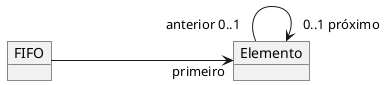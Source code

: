 @startuml mod04ima05
object "FIFO" as fi 
object "Elemento" as el 

left to right direction
fi ----> "primeiro" el  
el "anterior 0..1"--->"0..1 próximo" el
@enduml